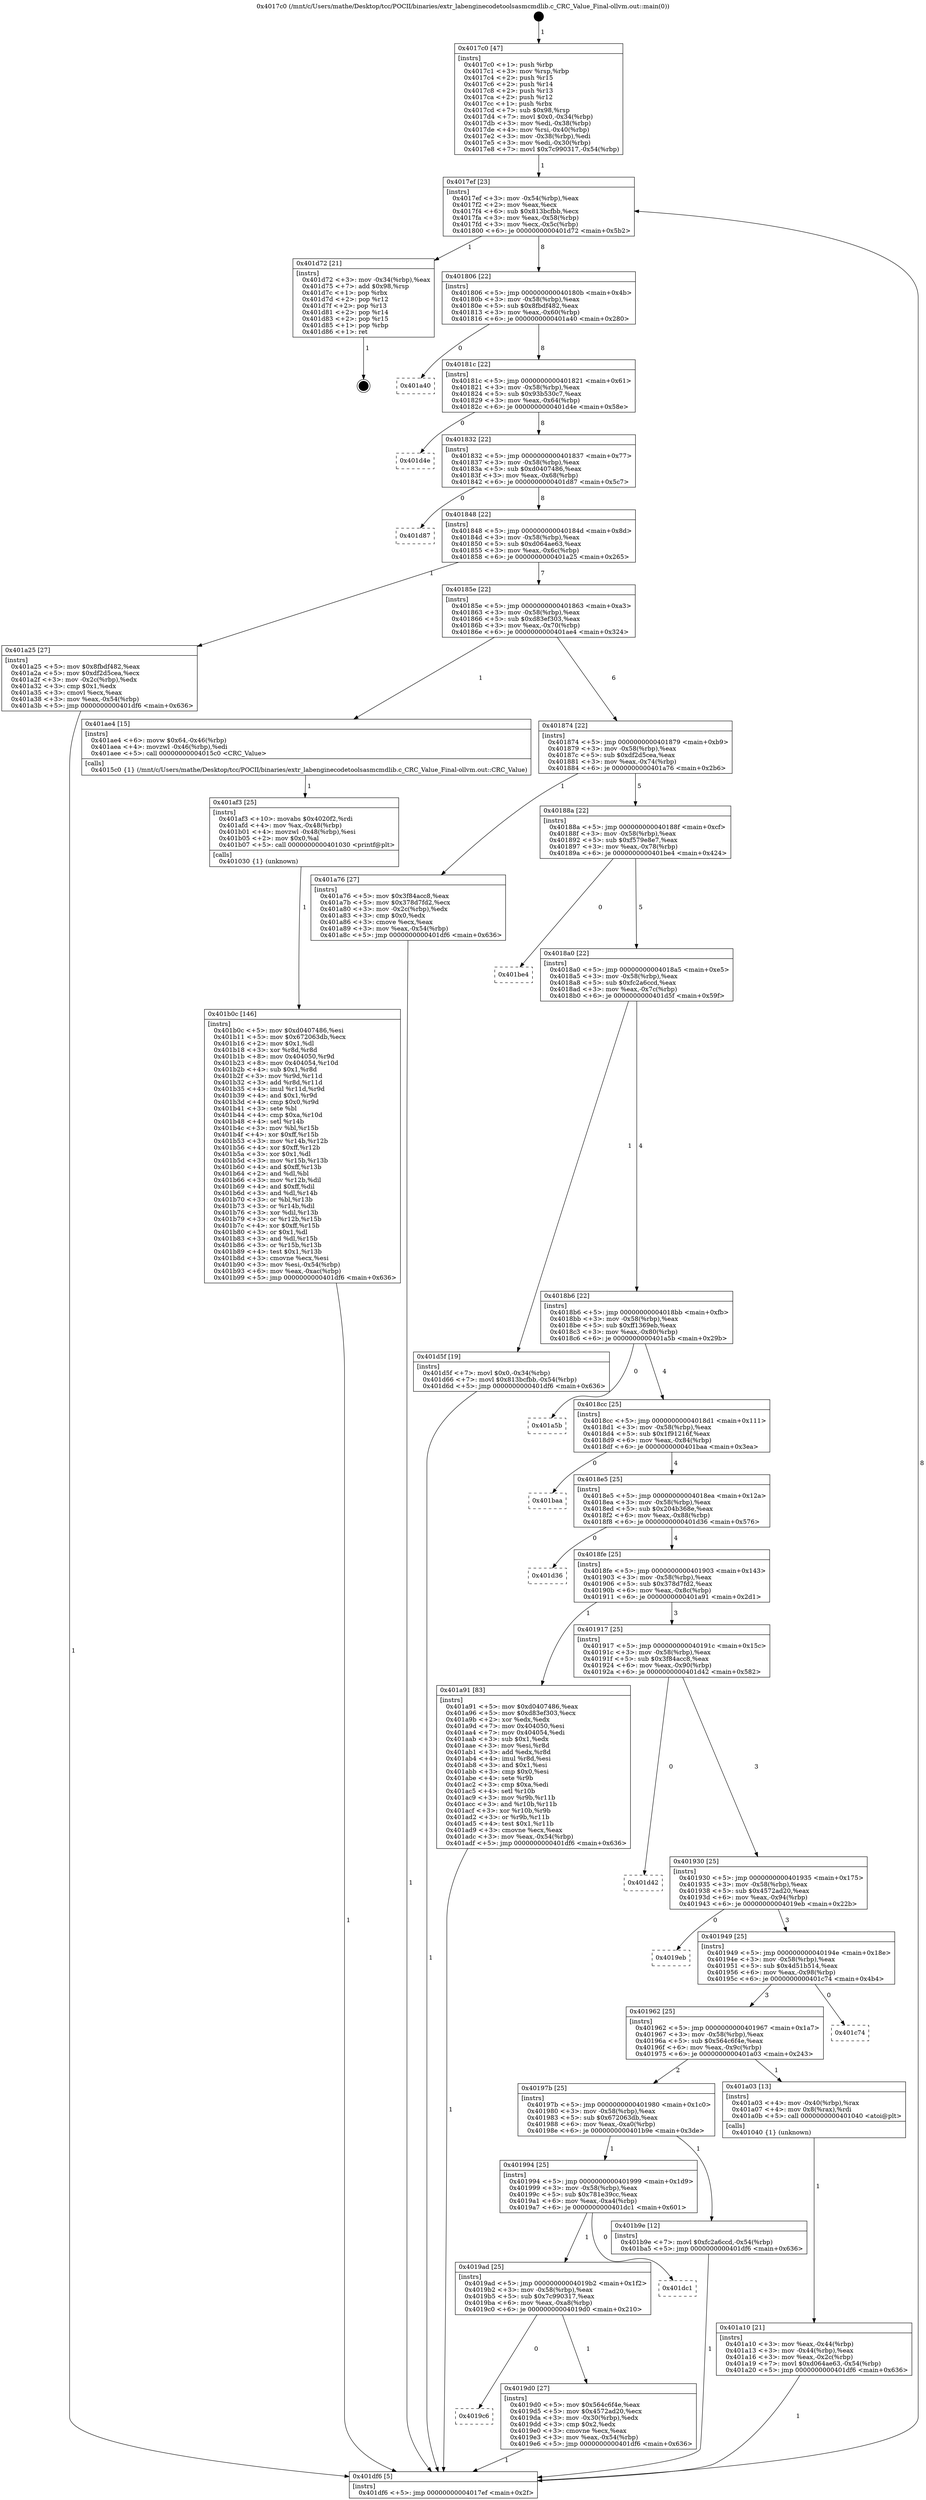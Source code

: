 digraph "0x4017c0" {
  label = "0x4017c0 (/mnt/c/Users/mathe/Desktop/tcc/POCII/binaries/extr_labenginecodetoolsasmcmdlib.c_CRC_Value_Final-ollvm.out::main(0))"
  labelloc = "t"
  node[shape=record]

  Entry [label="",width=0.3,height=0.3,shape=circle,fillcolor=black,style=filled]
  "0x4017ef" [label="{
     0x4017ef [23]\l
     | [instrs]\l
     &nbsp;&nbsp;0x4017ef \<+3\>: mov -0x54(%rbp),%eax\l
     &nbsp;&nbsp;0x4017f2 \<+2\>: mov %eax,%ecx\l
     &nbsp;&nbsp;0x4017f4 \<+6\>: sub $0x813bcfbb,%ecx\l
     &nbsp;&nbsp;0x4017fa \<+3\>: mov %eax,-0x58(%rbp)\l
     &nbsp;&nbsp;0x4017fd \<+3\>: mov %ecx,-0x5c(%rbp)\l
     &nbsp;&nbsp;0x401800 \<+6\>: je 0000000000401d72 \<main+0x5b2\>\l
  }"]
  "0x401d72" [label="{
     0x401d72 [21]\l
     | [instrs]\l
     &nbsp;&nbsp;0x401d72 \<+3\>: mov -0x34(%rbp),%eax\l
     &nbsp;&nbsp;0x401d75 \<+7\>: add $0x98,%rsp\l
     &nbsp;&nbsp;0x401d7c \<+1\>: pop %rbx\l
     &nbsp;&nbsp;0x401d7d \<+2\>: pop %r12\l
     &nbsp;&nbsp;0x401d7f \<+2\>: pop %r13\l
     &nbsp;&nbsp;0x401d81 \<+2\>: pop %r14\l
     &nbsp;&nbsp;0x401d83 \<+2\>: pop %r15\l
     &nbsp;&nbsp;0x401d85 \<+1\>: pop %rbp\l
     &nbsp;&nbsp;0x401d86 \<+1\>: ret\l
  }"]
  "0x401806" [label="{
     0x401806 [22]\l
     | [instrs]\l
     &nbsp;&nbsp;0x401806 \<+5\>: jmp 000000000040180b \<main+0x4b\>\l
     &nbsp;&nbsp;0x40180b \<+3\>: mov -0x58(%rbp),%eax\l
     &nbsp;&nbsp;0x40180e \<+5\>: sub $0x8fbdf482,%eax\l
     &nbsp;&nbsp;0x401813 \<+3\>: mov %eax,-0x60(%rbp)\l
     &nbsp;&nbsp;0x401816 \<+6\>: je 0000000000401a40 \<main+0x280\>\l
  }"]
  Exit [label="",width=0.3,height=0.3,shape=circle,fillcolor=black,style=filled,peripheries=2]
  "0x401a40" [label="{
     0x401a40\l
  }", style=dashed]
  "0x40181c" [label="{
     0x40181c [22]\l
     | [instrs]\l
     &nbsp;&nbsp;0x40181c \<+5\>: jmp 0000000000401821 \<main+0x61\>\l
     &nbsp;&nbsp;0x401821 \<+3\>: mov -0x58(%rbp),%eax\l
     &nbsp;&nbsp;0x401824 \<+5\>: sub $0x93b530c7,%eax\l
     &nbsp;&nbsp;0x401829 \<+3\>: mov %eax,-0x64(%rbp)\l
     &nbsp;&nbsp;0x40182c \<+6\>: je 0000000000401d4e \<main+0x58e\>\l
  }"]
  "0x401b0c" [label="{
     0x401b0c [146]\l
     | [instrs]\l
     &nbsp;&nbsp;0x401b0c \<+5\>: mov $0xd0407486,%esi\l
     &nbsp;&nbsp;0x401b11 \<+5\>: mov $0x672063db,%ecx\l
     &nbsp;&nbsp;0x401b16 \<+2\>: mov $0x1,%dl\l
     &nbsp;&nbsp;0x401b18 \<+3\>: xor %r8d,%r8d\l
     &nbsp;&nbsp;0x401b1b \<+8\>: mov 0x404050,%r9d\l
     &nbsp;&nbsp;0x401b23 \<+8\>: mov 0x404054,%r10d\l
     &nbsp;&nbsp;0x401b2b \<+4\>: sub $0x1,%r8d\l
     &nbsp;&nbsp;0x401b2f \<+3\>: mov %r9d,%r11d\l
     &nbsp;&nbsp;0x401b32 \<+3\>: add %r8d,%r11d\l
     &nbsp;&nbsp;0x401b35 \<+4\>: imul %r11d,%r9d\l
     &nbsp;&nbsp;0x401b39 \<+4\>: and $0x1,%r9d\l
     &nbsp;&nbsp;0x401b3d \<+4\>: cmp $0x0,%r9d\l
     &nbsp;&nbsp;0x401b41 \<+3\>: sete %bl\l
     &nbsp;&nbsp;0x401b44 \<+4\>: cmp $0xa,%r10d\l
     &nbsp;&nbsp;0x401b48 \<+4\>: setl %r14b\l
     &nbsp;&nbsp;0x401b4c \<+3\>: mov %bl,%r15b\l
     &nbsp;&nbsp;0x401b4f \<+4\>: xor $0xff,%r15b\l
     &nbsp;&nbsp;0x401b53 \<+3\>: mov %r14b,%r12b\l
     &nbsp;&nbsp;0x401b56 \<+4\>: xor $0xff,%r12b\l
     &nbsp;&nbsp;0x401b5a \<+3\>: xor $0x1,%dl\l
     &nbsp;&nbsp;0x401b5d \<+3\>: mov %r15b,%r13b\l
     &nbsp;&nbsp;0x401b60 \<+4\>: and $0xff,%r13b\l
     &nbsp;&nbsp;0x401b64 \<+2\>: and %dl,%bl\l
     &nbsp;&nbsp;0x401b66 \<+3\>: mov %r12b,%dil\l
     &nbsp;&nbsp;0x401b69 \<+4\>: and $0xff,%dil\l
     &nbsp;&nbsp;0x401b6d \<+3\>: and %dl,%r14b\l
     &nbsp;&nbsp;0x401b70 \<+3\>: or %bl,%r13b\l
     &nbsp;&nbsp;0x401b73 \<+3\>: or %r14b,%dil\l
     &nbsp;&nbsp;0x401b76 \<+3\>: xor %dil,%r13b\l
     &nbsp;&nbsp;0x401b79 \<+3\>: or %r12b,%r15b\l
     &nbsp;&nbsp;0x401b7c \<+4\>: xor $0xff,%r15b\l
     &nbsp;&nbsp;0x401b80 \<+3\>: or $0x1,%dl\l
     &nbsp;&nbsp;0x401b83 \<+3\>: and %dl,%r15b\l
     &nbsp;&nbsp;0x401b86 \<+3\>: or %r15b,%r13b\l
     &nbsp;&nbsp;0x401b89 \<+4\>: test $0x1,%r13b\l
     &nbsp;&nbsp;0x401b8d \<+3\>: cmovne %ecx,%esi\l
     &nbsp;&nbsp;0x401b90 \<+3\>: mov %esi,-0x54(%rbp)\l
     &nbsp;&nbsp;0x401b93 \<+6\>: mov %eax,-0xac(%rbp)\l
     &nbsp;&nbsp;0x401b99 \<+5\>: jmp 0000000000401df6 \<main+0x636\>\l
  }"]
  "0x401d4e" [label="{
     0x401d4e\l
  }", style=dashed]
  "0x401832" [label="{
     0x401832 [22]\l
     | [instrs]\l
     &nbsp;&nbsp;0x401832 \<+5\>: jmp 0000000000401837 \<main+0x77\>\l
     &nbsp;&nbsp;0x401837 \<+3\>: mov -0x58(%rbp),%eax\l
     &nbsp;&nbsp;0x40183a \<+5\>: sub $0xd0407486,%eax\l
     &nbsp;&nbsp;0x40183f \<+3\>: mov %eax,-0x68(%rbp)\l
     &nbsp;&nbsp;0x401842 \<+6\>: je 0000000000401d87 \<main+0x5c7\>\l
  }"]
  "0x401af3" [label="{
     0x401af3 [25]\l
     | [instrs]\l
     &nbsp;&nbsp;0x401af3 \<+10\>: movabs $0x4020f2,%rdi\l
     &nbsp;&nbsp;0x401afd \<+4\>: mov %ax,-0x48(%rbp)\l
     &nbsp;&nbsp;0x401b01 \<+4\>: movzwl -0x48(%rbp),%esi\l
     &nbsp;&nbsp;0x401b05 \<+2\>: mov $0x0,%al\l
     &nbsp;&nbsp;0x401b07 \<+5\>: call 0000000000401030 \<printf@plt\>\l
     | [calls]\l
     &nbsp;&nbsp;0x401030 \{1\} (unknown)\l
  }"]
  "0x401d87" [label="{
     0x401d87\l
  }", style=dashed]
  "0x401848" [label="{
     0x401848 [22]\l
     | [instrs]\l
     &nbsp;&nbsp;0x401848 \<+5\>: jmp 000000000040184d \<main+0x8d\>\l
     &nbsp;&nbsp;0x40184d \<+3\>: mov -0x58(%rbp),%eax\l
     &nbsp;&nbsp;0x401850 \<+5\>: sub $0xd064ae63,%eax\l
     &nbsp;&nbsp;0x401855 \<+3\>: mov %eax,-0x6c(%rbp)\l
     &nbsp;&nbsp;0x401858 \<+6\>: je 0000000000401a25 \<main+0x265\>\l
  }"]
  "0x401a10" [label="{
     0x401a10 [21]\l
     | [instrs]\l
     &nbsp;&nbsp;0x401a10 \<+3\>: mov %eax,-0x44(%rbp)\l
     &nbsp;&nbsp;0x401a13 \<+3\>: mov -0x44(%rbp),%eax\l
     &nbsp;&nbsp;0x401a16 \<+3\>: mov %eax,-0x2c(%rbp)\l
     &nbsp;&nbsp;0x401a19 \<+7\>: movl $0xd064ae63,-0x54(%rbp)\l
     &nbsp;&nbsp;0x401a20 \<+5\>: jmp 0000000000401df6 \<main+0x636\>\l
  }"]
  "0x401a25" [label="{
     0x401a25 [27]\l
     | [instrs]\l
     &nbsp;&nbsp;0x401a25 \<+5\>: mov $0x8fbdf482,%eax\l
     &nbsp;&nbsp;0x401a2a \<+5\>: mov $0xdf2d5cea,%ecx\l
     &nbsp;&nbsp;0x401a2f \<+3\>: mov -0x2c(%rbp),%edx\l
     &nbsp;&nbsp;0x401a32 \<+3\>: cmp $0x1,%edx\l
     &nbsp;&nbsp;0x401a35 \<+3\>: cmovl %ecx,%eax\l
     &nbsp;&nbsp;0x401a38 \<+3\>: mov %eax,-0x54(%rbp)\l
     &nbsp;&nbsp;0x401a3b \<+5\>: jmp 0000000000401df6 \<main+0x636\>\l
  }"]
  "0x40185e" [label="{
     0x40185e [22]\l
     | [instrs]\l
     &nbsp;&nbsp;0x40185e \<+5\>: jmp 0000000000401863 \<main+0xa3\>\l
     &nbsp;&nbsp;0x401863 \<+3\>: mov -0x58(%rbp),%eax\l
     &nbsp;&nbsp;0x401866 \<+5\>: sub $0xd83ef303,%eax\l
     &nbsp;&nbsp;0x40186b \<+3\>: mov %eax,-0x70(%rbp)\l
     &nbsp;&nbsp;0x40186e \<+6\>: je 0000000000401ae4 \<main+0x324\>\l
  }"]
  "0x4017c0" [label="{
     0x4017c0 [47]\l
     | [instrs]\l
     &nbsp;&nbsp;0x4017c0 \<+1\>: push %rbp\l
     &nbsp;&nbsp;0x4017c1 \<+3\>: mov %rsp,%rbp\l
     &nbsp;&nbsp;0x4017c4 \<+2\>: push %r15\l
     &nbsp;&nbsp;0x4017c6 \<+2\>: push %r14\l
     &nbsp;&nbsp;0x4017c8 \<+2\>: push %r13\l
     &nbsp;&nbsp;0x4017ca \<+2\>: push %r12\l
     &nbsp;&nbsp;0x4017cc \<+1\>: push %rbx\l
     &nbsp;&nbsp;0x4017cd \<+7\>: sub $0x98,%rsp\l
     &nbsp;&nbsp;0x4017d4 \<+7\>: movl $0x0,-0x34(%rbp)\l
     &nbsp;&nbsp;0x4017db \<+3\>: mov %edi,-0x38(%rbp)\l
     &nbsp;&nbsp;0x4017de \<+4\>: mov %rsi,-0x40(%rbp)\l
     &nbsp;&nbsp;0x4017e2 \<+3\>: mov -0x38(%rbp),%edi\l
     &nbsp;&nbsp;0x4017e5 \<+3\>: mov %edi,-0x30(%rbp)\l
     &nbsp;&nbsp;0x4017e8 \<+7\>: movl $0x7c990317,-0x54(%rbp)\l
  }"]
  "0x401ae4" [label="{
     0x401ae4 [15]\l
     | [instrs]\l
     &nbsp;&nbsp;0x401ae4 \<+6\>: movw $0x64,-0x46(%rbp)\l
     &nbsp;&nbsp;0x401aea \<+4\>: movzwl -0x46(%rbp),%edi\l
     &nbsp;&nbsp;0x401aee \<+5\>: call 00000000004015c0 \<CRC_Value\>\l
     | [calls]\l
     &nbsp;&nbsp;0x4015c0 \{1\} (/mnt/c/Users/mathe/Desktop/tcc/POCII/binaries/extr_labenginecodetoolsasmcmdlib.c_CRC_Value_Final-ollvm.out::CRC_Value)\l
  }"]
  "0x401874" [label="{
     0x401874 [22]\l
     | [instrs]\l
     &nbsp;&nbsp;0x401874 \<+5\>: jmp 0000000000401879 \<main+0xb9\>\l
     &nbsp;&nbsp;0x401879 \<+3\>: mov -0x58(%rbp),%eax\l
     &nbsp;&nbsp;0x40187c \<+5\>: sub $0xdf2d5cea,%eax\l
     &nbsp;&nbsp;0x401881 \<+3\>: mov %eax,-0x74(%rbp)\l
     &nbsp;&nbsp;0x401884 \<+6\>: je 0000000000401a76 \<main+0x2b6\>\l
  }"]
  "0x401df6" [label="{
     0x401df6 [5]\l
     | [instrs]\l
     &nbsp;&nbsp;0x401df6 \<+5\>: jmp 00000000004017ef \<main+0x2f\>\l
  }"]
  "0x401a76" [label="{
     0x401a76 [27]\l
     | [instrs]\l
     &nbsp;&nbsp;0x401a76 \<+5\>: mov $0x3f84acc8,%eax\l
     &nbsp;&nbsp;0x401a7b \<+5\>: mov $0x378d7fd2,%ecx\l
     &nbsp;&nbsp;0x401a80 \<+3\>: mov -0x2c(%rbp),%edx\l
     &nbsp;&nbsp;0x401a83 \<+3\>: cmp $0x0,%edx\l
     &nbsp;&nbsp;0x401a86 \<+3\>: cmove %ecx,%eax\l
     &nbsp;&nbsp;0x401a89 \<+3\>: mov %eax,-0x54(%rbp)\l
     &nbsp;&nbsp;0x401a8c \<+5\>: jmp 0000000000401df6 \<main+0x636\>\l
  }"]
  "0x40188a" [label="{
     0x40188a [22]\l
     | [instrs]\l
     &nbsp;&nbsp;0x40188a \<+5\>: jmp 000000000040188f \<main+0xcf\>\l
     &nbsp;&nbsp;0x40188f \<+3\>: mov -0x58(%rbp),%eax\l
     &nbsp;&nbsp;0x401892 \<+5\>: sub $0xf579e8e7,%eax\l
     &nbsp;&nbsp;0x401897 \<+3\>: mov %eax,-0x78(%rbp)\l
     &nbsp;&nbsp;0x40189a \<+6\>: je 0000000000401be4 \<main+0x424\>\l
  }"]
  "0x4019c6" [label="{
     0x4019c6\l
  }", style=dashed]
  "0x401be4" [label="{
     0x401be4\l
  }", style=dashed]
  "0x4018a0" [label="{
     0x4018a0 [22]\l
     | [instrs]\l
     &nbsp;&nbsp;0x4018a0 \<+5\>: jmp 00000000004018a5 \<main+0xe5\>\l
     &nbsp;&nbsp;0x4018a5 \<+3\>: mov -0x58(%rbp),%eax\l
     &nbsp;&nbsp;0x4018a8 \<+5\>: sub $0xfc2a6ccd,%eax\l
     &nbsp;&nbsp;0x4018ad \<+3\>: mov %eax,-0x7c(%rbp)\l
     &nbsp;&nbsp;0x4018b0 \<+6\>: je 0000000000401d5f \<main+0x59f\>\l
  }"]
  "0x4019d0" [label="{
     0x4019d0 [27]\l
     | [instrs]\l
     &nbsp;&nbsp;0x4019d0 \<+5\>: mov $0x564c6f4e,%eax\l
     &nbsp;&nbsp;0x4019d5 \<+5\>: mov $0x4572ad20,%ecx\l
     &nbsp;&nbsp;0x4019da \<+3\>: mov -0x30(%rbp),%edx\l
     &nbsp;&nbsp;0x4019dd \<+3\>: cmp $0x2,%edx\l
     &nbsp;&nbsp;0x4019e0 \<+3\>: cmovne %ecx,%eax\l
     &nbsp;&nbsp;0x4019e3 \<+3\>: mov %eax,-0x54(%rbp)\l
     &nbsp;&nbsp;0x4019e6 \<+5\>: jmp 0000000000401df6 \<main+0x636\>\l
  }"]
  "0x401d5f" [label="{
     0x401d5f [19]\l
     | [instrs]\l
     &nbsp;&nbsp;0x401d5f \<+7\>: movl $0x0,-0x34(%rbp)\l
     &nbsp;&nbsp;0x401d66 \<+7\>: movl $0x813bcfbb,-0x54(%rbp)\l
     &nbsp;&nbsp;0x401d6d \<+5\>: jmp 0000000000401df6 \<main+0x636\>\l
  }"]
  "0x4018b6" [label="{
     0x4018b6 [22]\l
     | [instrs]\l
     &nbsp;&nbsp;0x4018b6 \<+5\>: jmp 00000000004018bb \<main+0xfb\>\l
     &nbsp;&nbsp;0x4018bb \<+3\>: mov -0x58(%rbp),%eax\l
     &nbsp;&nbsp;0x4018be \<+5\>: sub $0xff1369eb,%eax\l
     &nbsp;&nbsp;0x4018c3 \<+3\>: mov %eax,-0x80(%rbp)\l
     &nbsp;&nbsp;0x4018c6 \<+6\>: je 0000000000401a5b \<main+0x29b\>\l
  }"]
  "0x4019ad" [label="{
     0x4019ad [25]\l
     | [instrs]\l
     &nbsp;&nbsp;0x4019ad \<+5\>: jmp 00000000004019b2 \<main+0x1f2\>\l
     &nbsp;&nbsp;0x4019b2 \<+3\>: mov -0x58(%rbp),%eax\l
     &nbsp;&nbsp;0x4019b5 \<+5\>: sub $0x7c990317,%eax\l
     &nbsp;&nbsp;0x4019ba \<+6\>: mov %eax,-0xa8(%rbp)\l
     &nbsp;&nbsp;0x4019c0 \<+6\>: je 00000000004019d0 \<main+0x210\>\l
  }"]
  "0x401a5b" [label="{
     0x401a5b\l
  }", style=dashed]
  "0x4018cc" [label="{
     0x4018cc [25]\l
     | [instrs]\l
     &nbsp;&nbsp;0x4018cc \<+5\>: jmp 00000000004018d1 \<main+0x111\>\l
     &nbsp;&nbsp;0x4018d1 \<+3\>: mov -0x58(%rbp),%eax\l
     &nbsp;&nbsp;0x4018d4 \<+5\>: sub $0x1f91216f,%eax\l
     &nbsp;&nbsp;0x4018d9 \<+6\>: mov %eax,-0x84(%rbp)\l
     &nbsp;&nbsp;0x4018df \<+6\>: je 0000000000401baa \<main+0x3ea\>\l
  }"]
  "0x401dc1" [label="{
     0x401dc1\l
  }", style=dashed]
  "0x401baa" [label="{
     0x401baa\l
  }", style=dashed]
  "0x4018e5" [label="{
     0x4018e5 [25]\l
     | [instrs]\l
     &nbsp;&nbsp;0x4018e5 \<+5\>: jmp 00000000004018ea \<main+0x12a\>\l
     &nbsp;&nbsp;0x4018ea \<+3\>: mov -0x58(%rbp),%eax\l
     &nbsp;&nbsp;0x4018ed \<+5\>: sub $0x204b368e,%eax\l
     &nbsp;&nbsp;0x4018f2 \<+6\>: mov %eax,-0x88(%rbp)\l
     &nbsp;&nbsp;0x4018f8 \<+6\>: je 0000000000401d36 \<main+0x576\>\l
  }"]
  "0x401994" [label="{
     0x401994 [25]\l
     | [instrs]\l
     &nbsp;&nbsp;0x401994 \<+5\>: jmp 0000000000401999 \<main+0x1d9\>\l
     &nbsp;&nbsp;0x401999 \<+3\>: mov -0x58(%rbp),%eax\l
     &nbsp;&nbsp;0x40199c \<+5\>: sub $0x781e39cc,%eax\l
     &nbsp;&nbsp;0x4019a1 \<+6\>: mov %eax,-0xa4(%rbp)\l
     &nbsp;&nbsp;0x4019a7 \<+6\>: je 0000000000401dc1 \<main+0x601\>\l
  }"]
  "0x401d36" [label="{
     0x401d36\l
  }", style=dashed]
  "0x4018fe" [label="{
     0x4018fe [25]\l
     | [instrs]\l
     &nbsp;&nbsp;0x4018fe \<+5\>: jmp 0000000000401903 \<main+0x143\>\l
     &nbsp;&nbsp;0x401903 \<+3\>: mov -0x58(%rbp),%eax\l
     &nbsp;&nbsp;0x401906 \<+5\>: sub $0x378d7fd2,%eax\l
     &nbsp;&nbsp;0x40190b \<+6\>: mov %eax,-0x8c(%rbp)\l
     &nbsp;&nbsp;0x401911 \<+6\>: je 0000000000401a91 \<main+0x2d1\>\l
  }"]
  "0x401b9e" [label="{
     0x401b9e [12]\l
     | [instrs]\l
     &nbsp;&nbsp;0x401b9e \<+7\>: movl $0xfc2a6ccd,-0x54(%rbp)\l
     &nbsp;&nbsp;0x401ba5 \<+5\>: jmp 0000000000401df6 \<main+0x636\>\l
  }"]
  "0x401a91" [label="{
     0x401a91 [83]\l
     | [instrs]\l
     &nbsp;&nbsp;0x401a91 \<+5\>: mov $0xd0407486,%eax\l
     &nbsp;&nbsp;0x401a96 \<+5\>: mov $0xd83ef303,%ecx\l
     &nbsp;&nbsp;0x401a9b \<+2\>: xor %edx,%edx\l
     &nbsp;&nbsp;0x401a9d \<+7\>: mov 0x404050,%esi\l
     &nbsp;&nbsp;0x401aa4 \<+7\>: mov 0x404054,%edi\l
     &nbsp;&nbsp;0x401aab \<+3\>: sub $0x1,%edx\l
     &nbsp;&nbsp;0x401aae \<+3\>: mov %esi,%r8d\l
     &nbsp;&nbsp;0x401ab1 \<+3\>: add %edx,%r8d\l
     &nbsp;&nbsp;0x401ab4 \<+4\>: imul %r8d,%esi\l
     &nbsp;&nbsp;0x401ab8 \<+3\>: and $0x1,%esi\l
     &nbsp;&nbsp;0x401abb \<+3\>: cmp $0x0,%esi\l
     &nbsp;&nbsp;0x401abe \<+4\>: sete %r9b\l
     &nbsp;&nbsp;0x401ac2 \<+3\>: cmp $0xa,%edi\l
     &nbsp;&nbsp;0x401ac5 \<+4\>: setl %r10b\l
     &nbsp;&nbsp;0x401ac9 \<+3\>: mov %r9b,%r11b\l
     &nbsp;&nbsp;0x401acc \<+3\>: and %r10b,%r11b\l
     &nbsp;&nbsp;0x401acf \<+3\>: xor %r10b,%r9b\l
     &nbsp;&nbsp;0x401ad2 \<+3\>: or %r9b,%r11b\l
     &nbsp;&nbsp;0x401ad5 \<+4\>: test $0x1,%r11b\l
     &nbsp;&nbsp;0x401ad9 \<+3\>: cmovne %ecx,%eax\l
     &nbsp;&nbsp;0x401adc \<+3\>: mov %eax,-0x54(%rbp)\l
     &nbsp;&nbsp;0x401adf \<+5\>: jmp 0000000000401df6 \<main+0x636\>\l
  }"]
  "0x401917" [label="{
     0x401917 [25]\l
     | [instrs]\l
     &nbsp;&nbsp;0x401917 \<+5\>: jmp 000000000040191c \<main+0x15c\>\l
     &nbsp;&nbsp;0x40191c \<+3\>: mov -0x58(%rbp),%eax\l
     &nbsp;&nbsp;0x40191f \<+5\>: sub $0x3f84acc8,%eax\l
     &nbsp;&nbsp;0x401924 \<+6\>: mov %eax,-0x90(%rbp)\l
     &nbsp;&nbsp;0x40192a \<+6\>: je 0000000000401d42 \<main+0x582\>\l
  }"]
  "0x40197b" [label="{
     0x40197b [25]\l
     | [instrs]\l
     &nbsp;&nbsp;0x40197b \<+5\>: jmp 0000000000401980 \<main+0x1c0\>\l
     &nbsp;&nbsp;0x401980 \<+3\>: mov -0x58(%rbp),%eax\l
     &nbsp;&nbsp;0x401983 \<+5\>: sub $0x672063db,%eax\l
     &nbsp;&nbsp;0x401988 \<+6\>: mov %eax,-0xa0(%rbp)\l
     &nbsp;&nbsp;0x40198e \<+6\>: je 0000000000401b9e \<main+0x3de\>\l
  }"]
  "0x401d42" [label="{
     0x401d42\l
  }", style=dashed]
  "0x401930" [label="{
     0x401930 [25]\l
     | [instrs]\l
     &nbsp;&nbsp;0x401930 \<+5\>: jmp 0000000000401935 \<main+0x175\>\l
     &nbsp;&nbsp;0x401935 \<+3\>: mov -0x58(%rbp),%eax\l
     &nbsp;&nbsp;0x401938 \<+5\>: sub $0x4572ad20,%eax\l
     &nbsp;&nbsp;0x40193d \<+6\>: mov %eax,-0x94(%rbp)\l
     &nbsp;&nbsp;0x401943 \<+6\>: je 00000000004019eb \<main+0x22b\>\l
  }"]
  "0x401a03" [label="{
     0x401a03 [13]\l
     | [instrs]\l
     &nbsp;&nbsp;0x401a03 \<+4\>: mov -0x40(%rbp),%rax\l
     &nbsp;&nbsp;0x401a07 \<+4\>: mov 0x8(%rax),%rdi\l
     &nbsp;&nbsp;0x401a0b \<+5\>: call 0000000000401040 \<atoi@plt\>\l
     | [calls]\l
     &nbsp;&nbsp;0x401040 \{1\} (unknown)\l
  }"]
  "0x4019eb" [label="{
     0x4019eb\l
  }", style=dashed]
  "0x401949" [label="{
     0x401949 [25]\l
     | [instrs]\l
     &nbsp;&nbsp;0x401949 \<+5\>: jmp 000000000040194e \<main+0x18e\>\l
     &nbsp;&nbsp;0x40194e \<+3\>: mov -0x58(%rbp),%eax\l
     &nbsp;&nbsp;0x401951 \<+5\>: sub $0x4d51b514,%eax\l
     &nbsp;&nbsp;0x401956 \<+6\>: mov %eax,-0x98(%rbp)\l
     &nbsp;&nbsp;0x40195c \<+6\>: je 0000000000401c74 \<main+0x4b4\>\l
  }"]
  "0x401962" [label="{
     0x401962 [25]\l
     | [instrs]\l
     &nbsp;&nbsp;0x401962 \<+5\>: jmp 0000000000401967 \<main+0x1a7\>\l
     &nbsp;&nbsp;0x401967 \<+3\>: mov -0x58(%rbp),%eax\l
     &nbsp;&nbsp;0x40196a \<+5\>: sub $0x564c6f4e,%eax\l
     &nbsp;&nbsp;0x40196f \<+6\>: mov %eax,-0x9c(%rbp)\l
     &nbsp;&nbsp;0x401975 \<+6\>: je 0000000000401a03 \<main+0x243\>\l
  }"]
  "0x401c74" [label="{
     0x401c74\l
  }", style=dashed]
  Entry -> "0x4017c0" [label=" 1"]
  "0x4017ef" -> "0x401d72" [label=" 1"]
  "0x4017ef" -> "0x401806" [label=" 8"]
  "0x401d72" -> Exit [label=" 1"]
  "0x401806" -> "0x401a40" [label=" 0"]
  "0x401806" -> "0x40181c" [label=" 8"]
  "0x401d5f" -> "0x401df6" [label=" 1"]
  "0x40181c" -> "0x401d4e" [label=" 0"]
  "0x40181c" -> "0x401832" [label=" 8"]
  "0x401b9e" -> "0x401df6" [label=" 1"]
  "0x401832" -> "0x401d87" [label=" 0"]
  "0x401832" -> "0x401848" [label=" 8"]
  "0x401b0c" -> "0x401df6" [label=" 1"]
  "0x401848" -> "0x401a25" [label=" 1"]
  "0x401848" -> "0x40185e" [label=" 7"]
  "0x401af3" -> "0x401b0c" [label=" 1"]
  "0x40185e" -> "0x401ae4" [label=" 1"]
  "0x40185e" -> "0x401874" [label=" 6"]
  "0x401ae4" -> "0x401af3" [label=" 1"]
  "0x401874" -> "0x401a76" [label=" 1"]
  "0x401874" -> "0x40188a" [label=" 5"]
  "0x401a91" -> "0x401df6" [label=" 1"]
  "0x40188a" -> "0x401be4" [label=" 0"]
  "0x40188a" -> "0x4018a0" [label=" 5"]
  "0x401a76" -> "0x401df6" [label=" 1"]
  "0x4018a0" -> "0x401d5f" [label=" 1"]
  "0x4018a0" -> "0x4018b6" [label=" 4"]
  "0x401a25" -> "0x401df6" [label=" 1"]
  "0x4018b6" -> "0x401a5b" [label=" 0"]
  "0x4018b6" -> "0x4018cc" [label=" 4"]
  "0x401a03" -> "0x401a10" [label=" 1"]
  "0x4018cc" -> "0x401baa" [label=" 0"]
  "0x4018cc" -> "0x4018e5" [label=" 4"]
  "0x401df6" -> "0x4017ef" [label=" 8"]
  "0x4018e5" -> "0x401d36" [label=" 0"]
  "0x4018e5" -> "0x4018fe" [label=" 4"]
  "0x4019d0" -> "0x401df6" [label=" 1"]
  "0x4018fe" -> "0x401a91" [label=" 1"]
  "0x4018fe" -> "0x401917" [label=" 3"]
  "0x4019ad" -> "0x4019c6" [label=" 0"]
  "0x401917" -> "0x401d42" [label=" 0"]
  "0x401917" -> "0x401930" [label=" 3"]
  "0x401a10" -> "0x401df6" [label=" 1"]
  "0x401930" -> "0x4019eb" [label=" 0"]
  "0x401930" -> "0x401949" [label=" 3"]
  "0x401994" -> "0x4019ad" [label=" 1"]
  "0x401949" -> "0x401c74" [label=" 0"]
  "0x401949" -> "0x401962" [label=" 3"]
  "0x401994" -> "0x401dc1" [label=" 0"]
  "0x401962" -> "0x401a03" [label=" 1"]
  "0x401962" -> "0x40197b" [label=" 2"]
  "0x4019ad" -> "0x4019d0" [label=" 1"]
  "0x40197b" -> "0x401b9e" [label=" 1"]
  "0x40197b" -> "0x401994" [label=" 1"]
  "0x4017c0" -> "0x4017ef" [label=" 1"]
}
